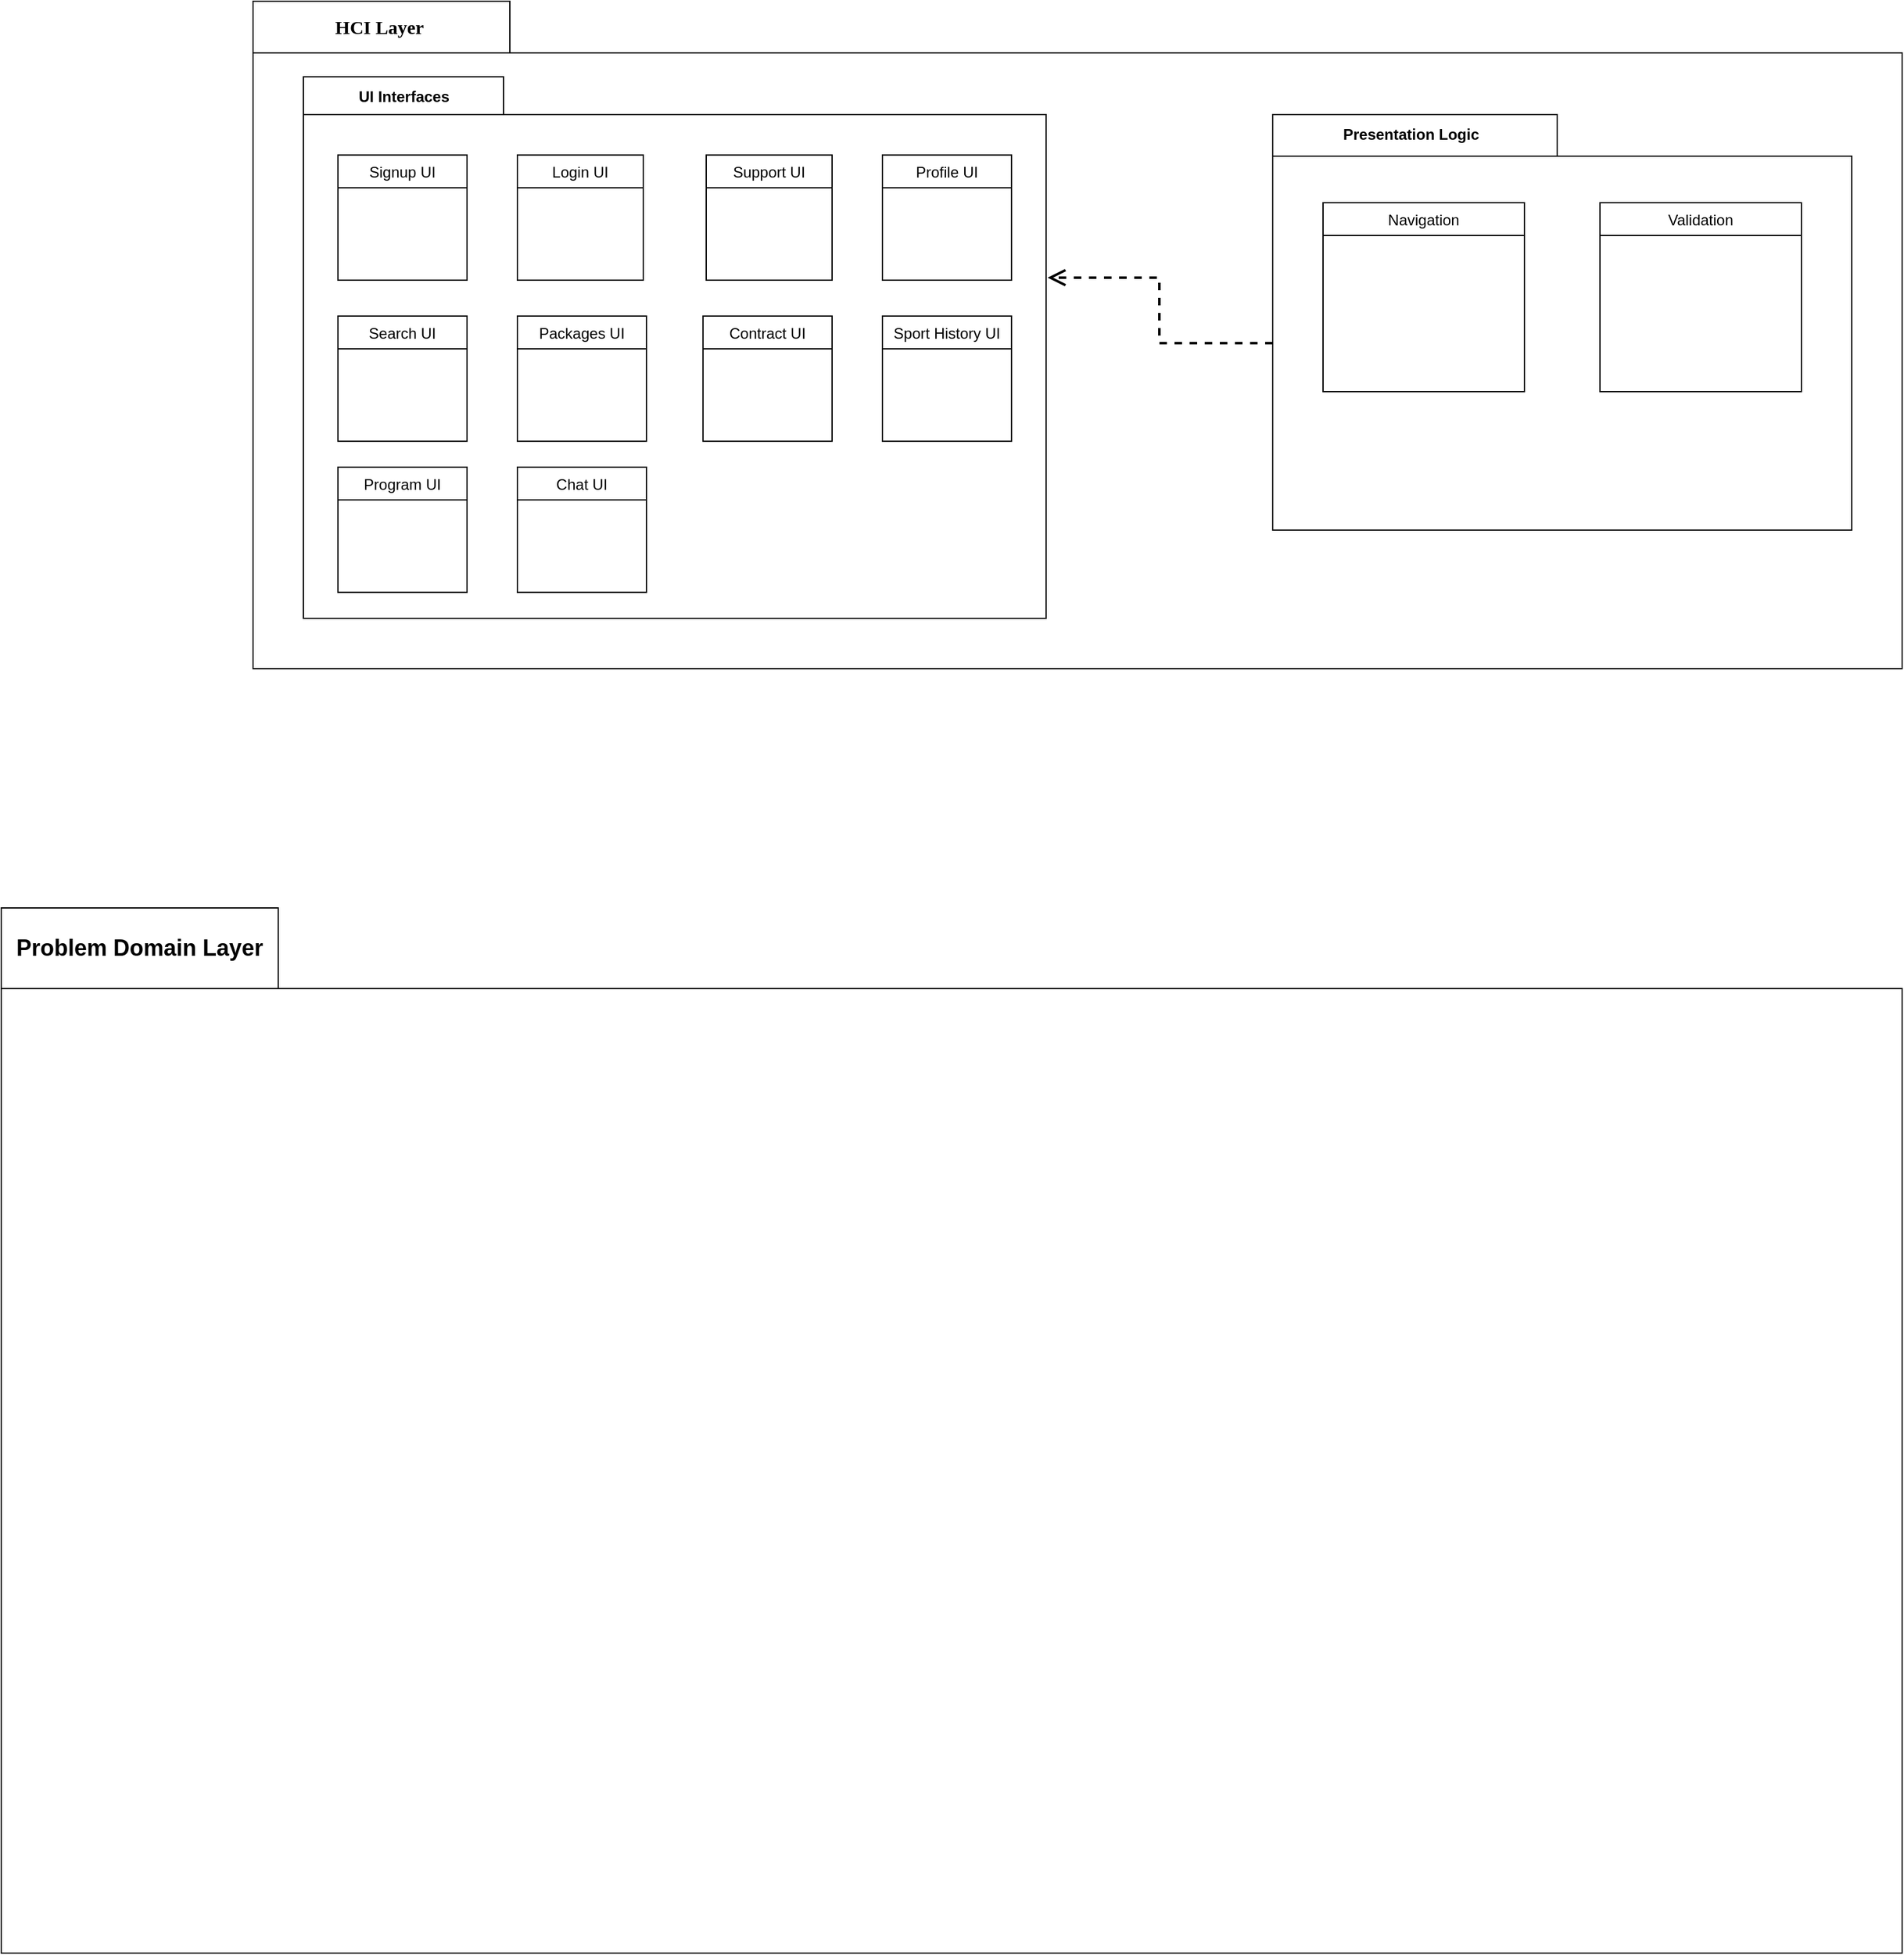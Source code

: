 <mxfile version="12.5.8" type="github">
  <diagram name="Page-1" id="b5b7bab2-c9e2-2cf4-8b2a-24fd1a2a6d21">
    <mxGraphModel dx="1483" dy="1952" grid="1" gridSize="10" guides="1" tooltips="1" connect="1" arrows="1" fold="1" page="1" pageScale="1" pageWidth="827" pageHeight="1169" background="#ffffff" math="0" shadow="0">
      <root>
        <mxCell id="0"/>
        <mxCell id="1" parent="0"/>
        <mxCell id="tYp6Sg9qTfao6b7lQUXx-10" value="" style="group" parent="1" vertex="1" connectable="0">
          <mxGeometry x="270" y="-60" width="590" height="430" as="geometry"/>
        </mxCell>
        <mxCell id="tYp6Sg9qTfao6b7lQUXx-4" value="" style="shape=folder;fontStyle=1;spacingTop=10;tabWidth=159;tabHeight=30;tabPosition=left;html=1;" parent="tYp6Sg9qTfao6b7lQUXx-10" vertex="1">
          <mxGeometry width="590" height="430" as="geometry"/>
        </mxCell>
        <mxCell id="tYp6Sg9qTfao6b7lQUXx-9" value="UI Interfaces" style="text;align=center;fontStyle=1;verticalAlign=middle;spacingLeft=3;spacingRight=3;strokeColor=none;rotatable=0;points=[[0,0.5],[1,0.5]];portConstraint=eastwest;" parent="tYp6Sg9qTfao6b7lQUXx-10" vertex="1">
          <mxGeometry width="160" height="30" as="geometry"/>
        </mxCell>
        <mxCell id="tYp6Sg9qTfao6b7lQUXx-32" value="Signup UI" style="swimlane;fontStyle=0;childLayout=stackLayout;horizontal=1;startSize=26;fillColor=none;horizontalStack=0;resizeParent=1;resizeParentMax=0;resizeLast=0;collapsible=1;marginBottom=0;" parent="tYp6Sg9qTfao6b7lQUXx-10" vertex="1">
          <mxGeometry x="27.44" y="62.121" width="102.56" height="99.394" as="geometry">
            <mxRectangle x="20" y="50" width="90" height="26" as="alternateBounds"/>
          </mxGeometry>
        </mxCell>
        <mxCell id="tYp6Sg9qTfao6b7lQUXx-38" value="Login UI" style="swimlane;fontStyle=0;childLayout=stackLayout;horizontal=1;startSize=26;fillColor=none;horizontalStack=0;resizeParent=1;resizeParentMax=0;resizeLast=0;collapsible=1;marginBottom=0;" parent="tYp6Sg9qTfao6b7lQUXx-10" vertex="1">
          <mxGeometry x="170" y="62.121" width="100" height="99.394" as="geometry">
            <mxRectangle x="20" y="50" width="90" height="26" as="alternateBounds"/>
          </mxGeometry>
        </mxCell>
        <mxCell id="tYp6Sg9qTfao6b7lQUXx-39" value="Profile UI" style="swimlane;fontStyle=0;childLayout=stackLayout;horizontal=1;startSize=26;fillColor=none;horizontalStack=0;resizeParent=1;resizeParentMax=0;resizeLast=0;collapsible=1;marginBottom=0;" parent="tYp6Sg9qTfao6b7lQUXx-10" vertex="1">
          <mxGeometry x="460" y="62.121" width="102.56" height="99.394" as="geometry">
            <mxRectangle x="20" y="50" width="90" height="26" as="alternateBounds"/>
          </mxGeometry>
        </mxCell>
        <mxCell id="tYp6Sg9qTfao6b7lQUXx-40" value="Support UI" style="swimlane;fontStyle=0;childLayout=stackLayout;horizontal=1;startSize=26;fillColor=none;horizontalStack=0;resizeParent=1;resizeParentMax=0;resizeLast=0;collapsible=1;marginBottom=0;" parent="tYp6Sg9qTfao6b7lQUXx-10" vertex="1">
          <mxGeometry x="320" y="62.121" width="100" height="99.394" as="geometry">
            <mxRectangle x="20" y="50" width="90" height="26" as="alternateBounds"/>
          </mxGeometry>
        </mxCell>
        <mxCell id="tYp6Sg9qTfao6b7lQUXx-42" value="Search UI" style="swimlane;fontStyle=0;childLayout=stackLayout;horizontal=1;startSize=26;fillColor=none;horizontalStack=0;resizeParent=1;resizeParentMax=0;resizeLast=0;collapsible=1;marginBottom=0;" parent="tYp6Sg9qTfao6b7lQUXx-10" vertex="1">
          <mxGeometry x="27.44" y="190.002" width="102.56" height="99.394" as="geometry">
            <mxRectangle x="20" y="50" width="90" height="26" as="alternateBounds"/>
          </mxGeometry>
        </mxCell>
        <mxCell id="tYp6Sg9qTfao6b7lQUXx-43" value="Packages UI" style="swimlane;fontStyle=0;childLayout=stackLayout;horizontal=1;startSize=26;fillColor=none;horizontalStack=0;resizeParent=1;resizeParentMax=0;resizeLast=0;collapsible=1;marginBottom=0;" parent="tYp6Sg9qTfao6b7lQUXx-10" vertex="1">
          <mxGeometry x="170" y="190.002" width="102.56" height="99.394" as="geometry">
            <mxRectangle x="20" y="50" width="90" height="26" as="alternateBounds"/>
          </mxGeometry>
        </mxCell>
        <mxCell id="tYp6Sg9qTfao6b7lQUXx-50" value="Contract UI" style="swimlane;fontStyle=0;childLayout=stackLayout;horizontal=1;startSize=26;fillColor=none;horizontalStack=0;resizeParent=1;resizeParentMax=0;resizeLast=0;collapsible=1;marginBottom=0;" parent="tYp6Sg9qTfao6b7lQUXx-10" vertex="1">
          <mxGeometry x="317.44" y="190.002" width="102.56" height="99.394" as="geometry">
            <mxRectangle x="20" y="50" width="90" height="26" as="alternateBounds"/>
          </mxGeometry>
        </mxCell>
        <mxCell id="tYp6Sg9qTfao6b7lQUXx-52" value="Sport History UI" style="swimlane;fontStyle=0;childLayout=stackLayout;horizontal=1;startSize=26;fillColor=none;horizontalStack=0;resizeParent=1;resizeParentMax=0;resizeLast=0;collapsible=1;marginBottom=0;" parent="tYp6Sg9qTfao6b7lQUXx-10" vertex="1">
          <mxGeometry x="460" y="190.002" width="102.56" height="99.394" as="geometry">
            <mxRectangle x="20" y="50" width="90" height="26" as="alternateBounds"/>
          </mxGeometry>
        </mxCell>
        <mxCell id="LJv96EUOWv_tqTswNUqL-1" value="Program UI" style="swimlane;fontStyle=0;childLayout=stackLayout;horizontal=1;startSize=26;fillColor=none;horizontalStack=0;resizeParent=1;resizeParentMax=0;resizeLast=0;collapsible=1;marginBottom=0;" vertex="1" parent="tYp6Sg9qTfao6b7lQUXx-10">
          <mxGeometry x="27.44" y="310.002" width="102.56" height="99.394" as="geometry">
            <mxRectangle x="20" y="50" width="90" height="26" as="alternateBounds"/>
          </mxGeometry>
        </mxCell>
        <mxCell id="LJv96EUOWv_tqTswNUqL-2" value="Chat UI" style="swimlane;fontStyle=0;childLayout=stackLayout;horizontal=1;startSize=26;fillColor=none;horizontalStack=0;resizeParent=1;resizeParentMax=0;resizeLast=0;collapsible=1;marginBottom=0;" vertex="1" parent="tYp6Sg9qTfao6b7lQUXx-10">
          <mxGeometry x="170.0" y="310.002" width="102.56" height="99.394" as="geometry">
            <mxRectangle x="20" y="50" width="90" height="26" as="alternateBounds"/>
          </mxGeometry>
        </mxCell>
        <mxCell id="tYp6Sg9qTfao6b7lQUXx-46" value="" style="group" parent="1" vertex="1" connectable="0">
          <mxGeometry x="1040" y="-30" width="460" height="330" as="geometry"/>
        </mxCell>
        <mxCell id="tYp6Sg9qTfao6b7lQUXx-5" value="" style="shape=folder;fontStyle=1;spacingTop=10;tabWidth=226;tabHeight=33;tabPosition=left;html=1;" parent="tYp6Sg9qTfao6b7lQUXx-46" vertex="1">
          <mxGeometry width="460.0" height="330" as="geometry"/>
        </mxCell>
        <mxCell id="tYp6Sg9qTfao6b7lQUXx-45" value="Presentation Logic" style="text;align=center;fontStyle=1;verticalAlign=middle;spacingLeft=3;spacingRight=3;strokeColor=none;rotatable=0;points=[[0,0.5],[1,0.5]];portConstraint=eastwest;" parent="tYp6Sg9qTfao6b7lQUXx-46" vertex="1">
          <mxGeometry width="220" height="30" as="geometry"/>
        </mxCell>
        <mxCell id="tYp6Sg9qTfao6b7lQUXx-53" value="Navigation" style="swimlane;fontStyle=0;childLayout=stackLayout;horizontal=1;startSize=26;fillColor=none;horizontalStack=0;resizeParent=1;resizeParentMax=0;resizeLast=0;collapsible=1;marginBottom=0;" parent="tYp6Sg9qTfao6b7lQUXx-46" vertex="1">
          <mxGeometry x="40" y="70" width="160" height="150" as="geometry">
            <mxRectangle x="20" y="50" width="90" height="26" as="alternateBounds"/>
          </mxGeometry>
        </mxCell>
        <mxCell id="tYp6Sg9qTfao6b7lQUXx-54" value="Validation" style="swimlane;fontStyle=0;childLayout=stackLayout;horizontal=1;startSize=26;fillColor=none;horizontalStack=0;resizeParent=1;resizeParentMax=0;resizeLast=0;collapsible=1;marginBottom=0;" parent="tYp6Sg9qTfao6b7lQUXx-46" vertex="1">
          <mxGeometry x="260" y="70" width="160" height="150" as="geometry">
            <mxRectangle x="20" y="50" width="90" height="26" as="alternateBounds"/>
          </mxGeometry>
        </mxCell>
        <mxCell id="tYp6Sg9qTfao6b7lQUXx-49" style="edgeStyle=orthogonalEdgeStyle;rounded=0;orthogonalLoop=1;jettySize=auto;html=1;exitX=0;exitY=0;exitDx=0;exitDy=181.5;exitPerimeter=0;entryX=1.002;entryY=0.371;entryDx=0;entryDy=0;entryPerimeter=0;dashed=1;endArrow=open;endFill=0;endSize=10;strokeWidth=2;" parent="1" source="tYp6Sg9qTfao6b7lQUXx-5" target="tYp6Sg9qTfao6b7lQUXx-4" edge="1">
          <mxGeometry relative="1" as="geometry"/>
        </mxCell>
        <mxCell id="tYp6Sg9qTfao6b7lQUXx-55" value="" style="shape=folder;fontStyle=1;spacingTop=10;tabWidth=220;tabHeight=64;tabPosition=left;html=1;rounded=0;shadow=0;comic=0;labelBackgroundColor=none;strokeWidth=1;fillColor=none;fontFamily=Verdana;fontSize=10;align=center;" parent="1" vertex="1">
          <mxGeometry x="30" y="600" width="1510" height="830" as="geometry"/>
        </mxCell>
        <mxCell id="tYp6Sg9qTfao6b7lQUXx-57" value="Problem Domain Layer" style="text;align=center;fontStyle=1;verticalAlign=middle;spacingLeft=3;spacingRight=3;strokeColor=none;rotatable=0;points=[[0,0.5],[1,0.5]];portConstraint=eastwest;fontSize=18;" parent="1" vertex="1">
          <mxGeometry x="30" y="600" width="220" height="60" as="geometry"/>
        </mxCell>
        <mxCell id="6e0c8c40b5770093-72" value="" style="shape=folder;fontStyle=1;spacingTop=10;tabWidth=204;tabHeight=41;tabPosition=left;html=1;rounded=0;shadow=0;comic=0;labelBackgroundColor=none;strokeWidth=1;fillColor=none;fontFamily=Verdana;fontSize=10;align=center;" parent="1" vertex="1">
          <mxGeometry x="230" y="-120" width="1310" height="530" as="geometry"/>
        </mxCell>
        <mxCell id="6e0c8c40b5770093-73" value="&lt;b&gt;&lt;font style=&quot;font-size: 15px&quot;&gt;HCI Layer&lt;/font&gt;&lt;/b&gt;" style="text;html=1;align=center;verticalAlign=top;spacingTop=-4;fontSize=10;fontFamily=Verdana" parent="1" vertex="1">
          <mxGeometry x="230" y="-110.667" width="200" height="28.0" as="geometry"/>
        </mxCell>
      </root>
    </mxGraphModel>
  </diagram>
</mxfile>
